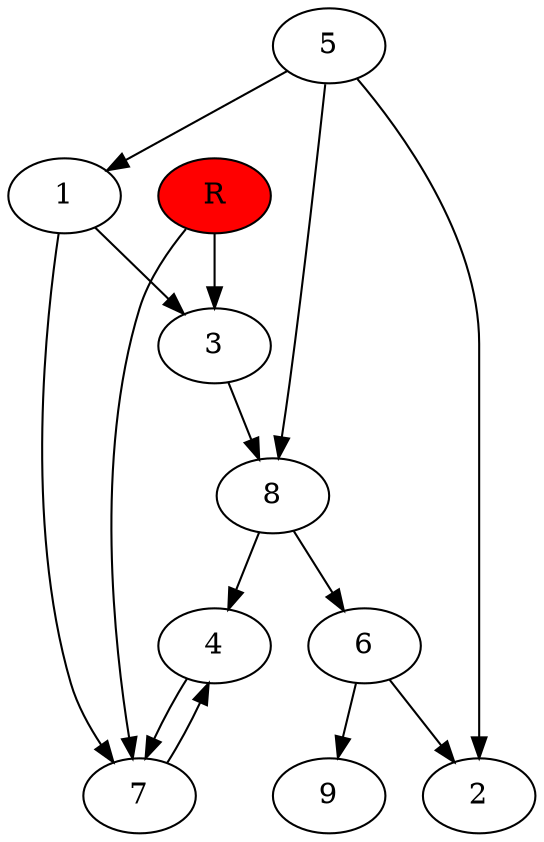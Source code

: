 digraph prb43740 {
	1
	2
	3
	4
	5
	6
	7
	8
	R [fillcolor="#ff0000" style=filled]
	1 -> 3
	1 -> 7
	3 -> 8
	4 -> 7
	5 -> 1
	5 -> 2
	5 -> 8
	6 -> 2
	6 -> 9
	7 -> 4
	8 -> 4
	8 -> 6
	R -> 3
	R -> 7
}
